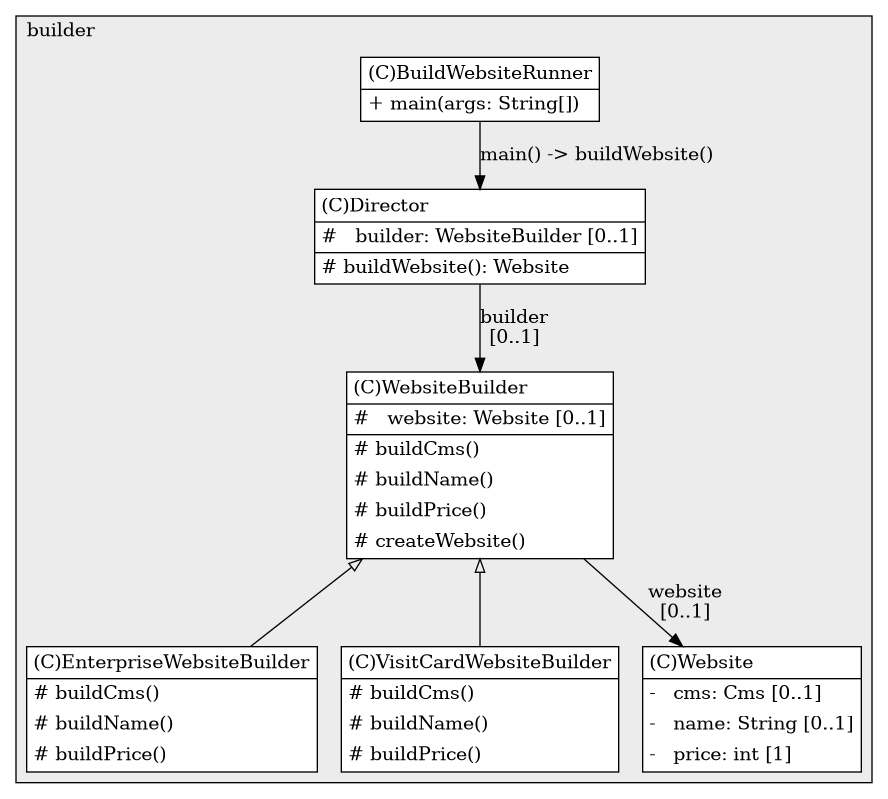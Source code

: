 @startuml

/' diagram meta data start
config=StructureConfiguration;
{
  "projectClassification": {
    "searchMode": "OpenProject", // OpenProject, AllProjects
    "includedProjects": "",
    "pathEndKeywords": "*.impl",
    "isClientPath": "",
    "isClientName": "",
    "isTestPath": "",
    "isTestName": "",
    "isMappingPath": "",
    "isMappingName": "",
    "isDataAccessPath": "",
    "isDataAccessName": "",
    "isDataStructurePath": "",
    "isDataStructureName": "",
    "isInterfaceStructuresPath": "",
    "isInterfaceStructuresName": "",
    "isEntryPointPath": "",
    "isEntryPointName": "",
    "treatFinalFieldsAsMandatory": false
  },
  "graphRestriction": {
    "classPackageExcludeFilter": "",
    "classPackageIncludeFilter": "",
    "classNameExcludeFilter": "",
    "classNameIncludeFilter": "",
    "methodNameExcludeFilter": "",
    "methodNameIncludeFilter": "",
    "removeByInheritance": "", // inheritance/annotation based filtering is done in a second step
    "removeByAnnotation": "",
    "removeByClassPackage": "", // cleanup the graph after inheritance/annotation based filtering is done
    "removeByClassName": "",
    "cutMappings": false,
    "cutEnum": true,
    "cutTests": true,
    "cutClient": true,
    "cutDataAccess": false,
    "cutInterfaceStructures": false,
    "cutDataStructures": false,
    "cutGetterAndSetter": true,
    "cutConstructors": true
  },
  "graphTraversal": {
    "forwardDepth": 6,
    "backwardDepth": 6,
    "classPackageExcludeFilter": "",
    "classPackageIncludeFilter": "",
    "classNameExcludeFilter": "",
    "classNameIncludeFilter": "",
    "methodNameExcludeFilter": "",
    "methodNameIncludeFilter": "",
    "hideMappings": false,
    "hideDataStructures": false,
    "hidePrivateMethods": true,
    "hideInterfaceCalls": true, // indirection: implementation -> interface (is hidden) -> implementation
    "onlyShowApplicationEntryPoints": false, // root node is included
    "useMethodCallsForStructureDiagram": "ForwardOnly" // ForwardOnly, BothDirections, No
  },
  "details": {
    "aggregation": "GroupByClass", // ByClass, GroupByClass, None
    "showClassGenericTypes": true,
    "showMethods": true,
    "showMethodParameterNames": true,
    "showMethodParameterTypes": true,
    "showMethodReturnType": true,
    "showPackageLevels": 2,
    "showDetailedClassStructure": true
  },
  "rootClass": "builder.BuildWebsiteRunner",
  "extensionCallbackMethod": "" // qualified.class.name#methodName - signature: public static String method(String)
}
diagram meta data end '/



digraph g {
    rankdir="TB"
    splines=polyline
    

'nodes 
subgraph cluster_230944667 { 
   	label=builder
	labeljust=l
	fillcolor="#ececec"
	style=filled
   
   BuildWebsiteRunner230944667[
	label=<<TABLE BORDER="1" CELLBORDER="0" CELLPADDING="4" CELLSPACING="0">
<TR><TD ALIGN="LEFT" >(C)BuildWebsiteRunner</TD></TR>
<HR/>
<TR><TD ALIGN="LEFT" >+ main(args: String[])</TD></TR>
</TABLE>>
	style=filled
	margin=0
	shape=plaintext
	fillcolor="#FFFFFF"
];

Director230944667[
	label=<<TABLE BORDER="1" CELLBORDER="0" CELLPADDING="4" CELLSPACING="0">
<TR><TD ALIGN="LEFT" >(C)Director</TD></TR>
<HR/>
<TR><TD ALIGN="LEFT" >#   builder: WebsiteBuilder [0..1]</TD></TR>
<HR/>
<TR><TD ALIGN="LEFT" ># buildWebsite(): Website</TD></TR>
</TABLE>>
	style=filled
	margin=0
	shape=plaintext
	fillcolor="#FFFFFF"
];

EnterpriseWebsiteBuilder230944667[
	label=<<TABLE BORDER="1" CELLBORDER="0" CELLPADDING="4" CELLSPACING="0">
<TR><TD ALIGN="LEFT" >(C)EnterpriseWebsiteBuilder</TD></TR>
<HR/>
<TR><TD ALIGN="LEFT" ># buildCms()</TD></TR>
<TR><TD ALIGN="LEFT" ># buildName()</TD></TR>
<TR><TD ALIGN="LEFT" ># buildPrice()</TD></TR>
</TABLE>>
	style=filled
	margin=0
	shape=plaintext
	fillcolor="#FFFFFF"
];

VisitCardWebsiteBuilder230944667[
	label=<<TABLE BORDER="1" CELLBORDER="0" CELLPADDING="4" CELLSPACING="0">
<TR><TD ALIGN="LEFT" >(C)VisitCardWebsiteBuilder</TD></TR>
<HR/>
<TR><TD ALIGN="LEFT" ># buildCms()</TD></TR>
<TR><TD ALIGN="LEFT" ># buildName()</TD></TR>
<TR><TD ALIGN="LEFT" ># buildPrice()</TD></TR>
</TABLE>>
	style=filled
	margin=0
	shape=plaintext
	fillcolor="#FFFFFF"
];

Website230944667[
	label=<<TABLE BORDER="1" CELLBORDER="0" CELLPADDING="4" CELLSPACING="0">
<TR><TD ALIGN="LEFT" >(C)Website</TD></TR>
<HR/>
<TR><TD ALIGN="LEFT" >-   cms: Cms [0..1]</TD></TR>
<TR><TD ALIGN="LEFT" >-   name: String [0..1]</TD></TR>
<TR><TD ALIGN="LEFT" >-   price: int [1]</TD></TR>
</TABLE>>
	style=filled
	margin=0
	shape=plaintext
	fillcolor="#FFFFFF"
];

WebsiteBuilder230944667[
	label=<<TABLE BORDER="1" CELLBORDER="0" CELLPADDING="4" CELLSPACING="0">
<TR><TD ALIGN="LEFT" >(C)WebsiteBuilder</TD></TR>
<HR/>
<TR><TD ALIGN="LEFT" >#   website: Website [0..1]</TD></TR>
<HR/>
<TR><TD ALIGN="LEFT" ># buildCms()</TD></TR>
<TR><TD ALIGN="LEFT" ># buildName()</TD></TR>
<TR><TD ALIGN="LEFT" ># buildPrice()</TD></TR>
<TR><TD ALIGN="LEFT" ># createWebsite()</TD></TR>
</TABLE>>
	style=filled
	margin=0
	shape=plaintext
	fillcolor="#FFFFFF"
];
} 

'edges    
BuildWebsiteRunner230944667 -> Director230944667[label="main() -> buildWebsite()"];
Director230944667 -> WebsiteBuilder230944667[label="builder
[0..1]"];
WebsiteBuilder230944667 -> EnterpriseWebsiteBuilder230944667[arrowhead=none, arrowtail=empty, dir=both];
WebsiteBuilder230944667 -> VisitCardWebsiteBuilder230944667[arrowhead=none, arrowtail=empty, dir=both];
WebsiteBuilder230944667 -> Website230944667[label="website
[0..1]"];
    
}
@enduml